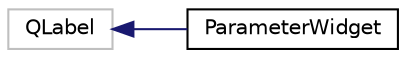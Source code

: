 digraph "Graphical Class Hierarchy"
{
 // LATEX_PDF_SIZE
  edge [fontname="Helvetica",fontsize="10",labelfontname="Helvetica",labelfontsize="10"];
  node [fontname="Helvetica",fontsize="10",shape=record];
  rankdir="LR";
  Node7 [label="QLabel",height=0.2,width=0.4,color="grey75", fillcolor="white", style="filled",tooltip=" "];
  Node7 -> Node0 [dir="back",color="midnightblue",fontsize="10",style="solid",fontname="Helvetica"];
  Node0 [label="ParameterWidget",height=0.2,width=0.4,color="black", fillcolor="white", style="filled",URL="$classParameterWidget.html",tooltip="Класс ParameterWidget представляет виджет для отображения и управления параметром."];
}
